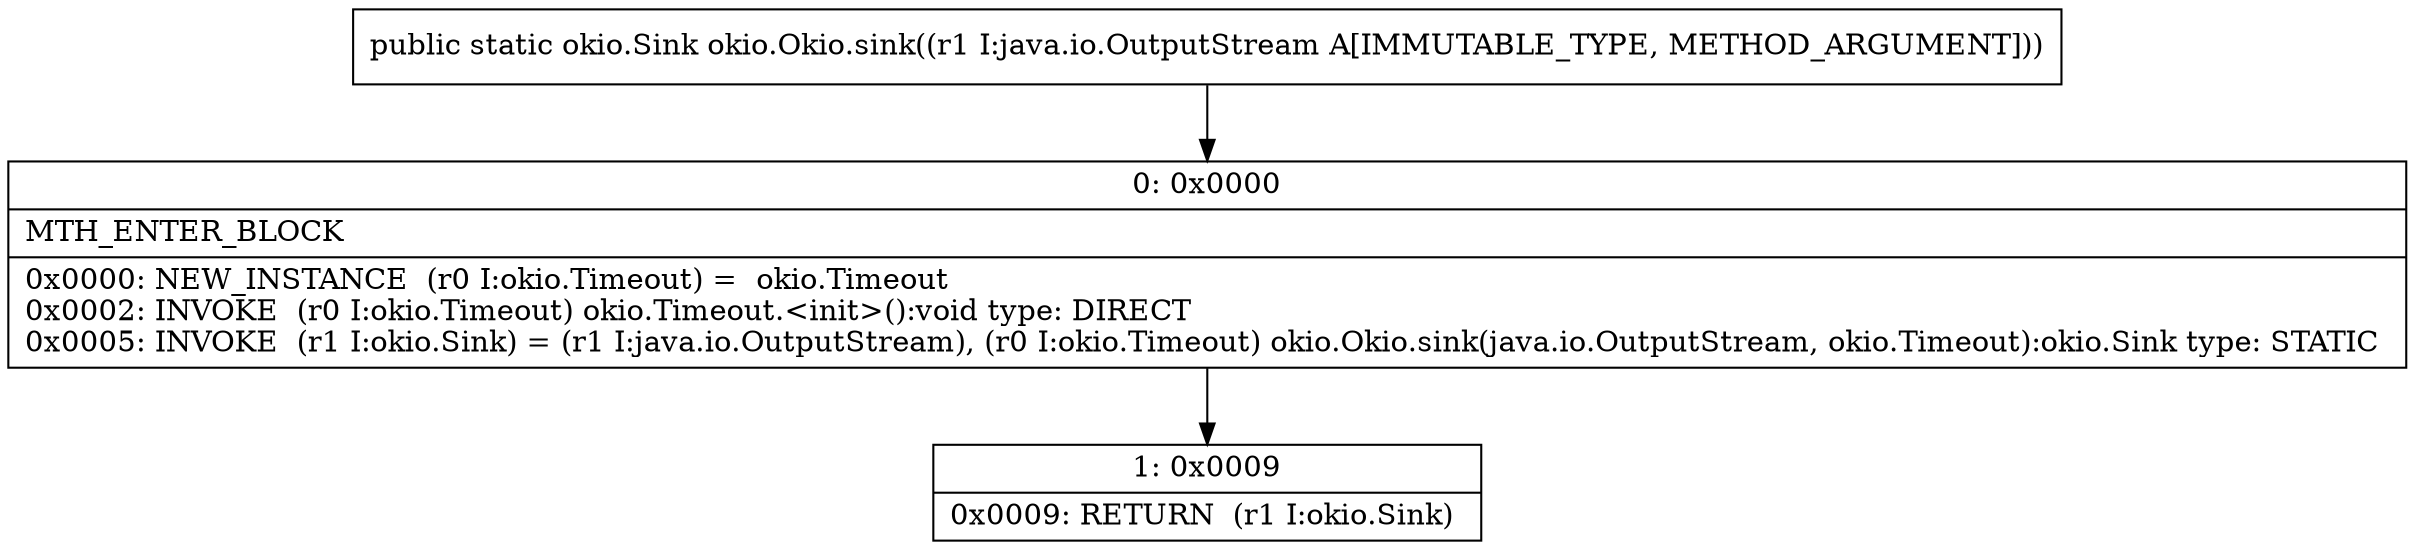 digraph "CFG forokio.Okio.sink(Ljava\/io\/OutputStream;)Lokio\/Sink;" {
Node_0 [shape=record,label="{0\:\ 0x0000|MTH_ENTER_BLOCK\l|0x0000: NEW_INSTANCE  (r0 I:okio.Timeout) =  okio.Timeout \l0x0002: INVOKE  (r0 I:okio.Timeout) okio.Timeout.\<init\>():void type: DIRECT \l0x0005: INVOKE  (r1 I:okio.Sink) = (r1 I:java.io.OutputStream), (r0 I:okio.Timeout) okio.Okio.sink(java.io.OutputStream, okio.Timeout):okio.Sink type: STATIC \l}"];
Node_1 [shape=record,label="{1\:\ 0x0009|0x0009: RETURN  (r1 I:okio.Sink) \l}"];
MethodNode[shape=record,label="{public static okio.Sink okio.Okio.sink((r1 I:java.io.OutputStream A[IMMUTABLE_TYPE, METHOD_ARGUMENT])) }"];
MethodNode -> Node_0;
Node_0 -> Node_1;
}

